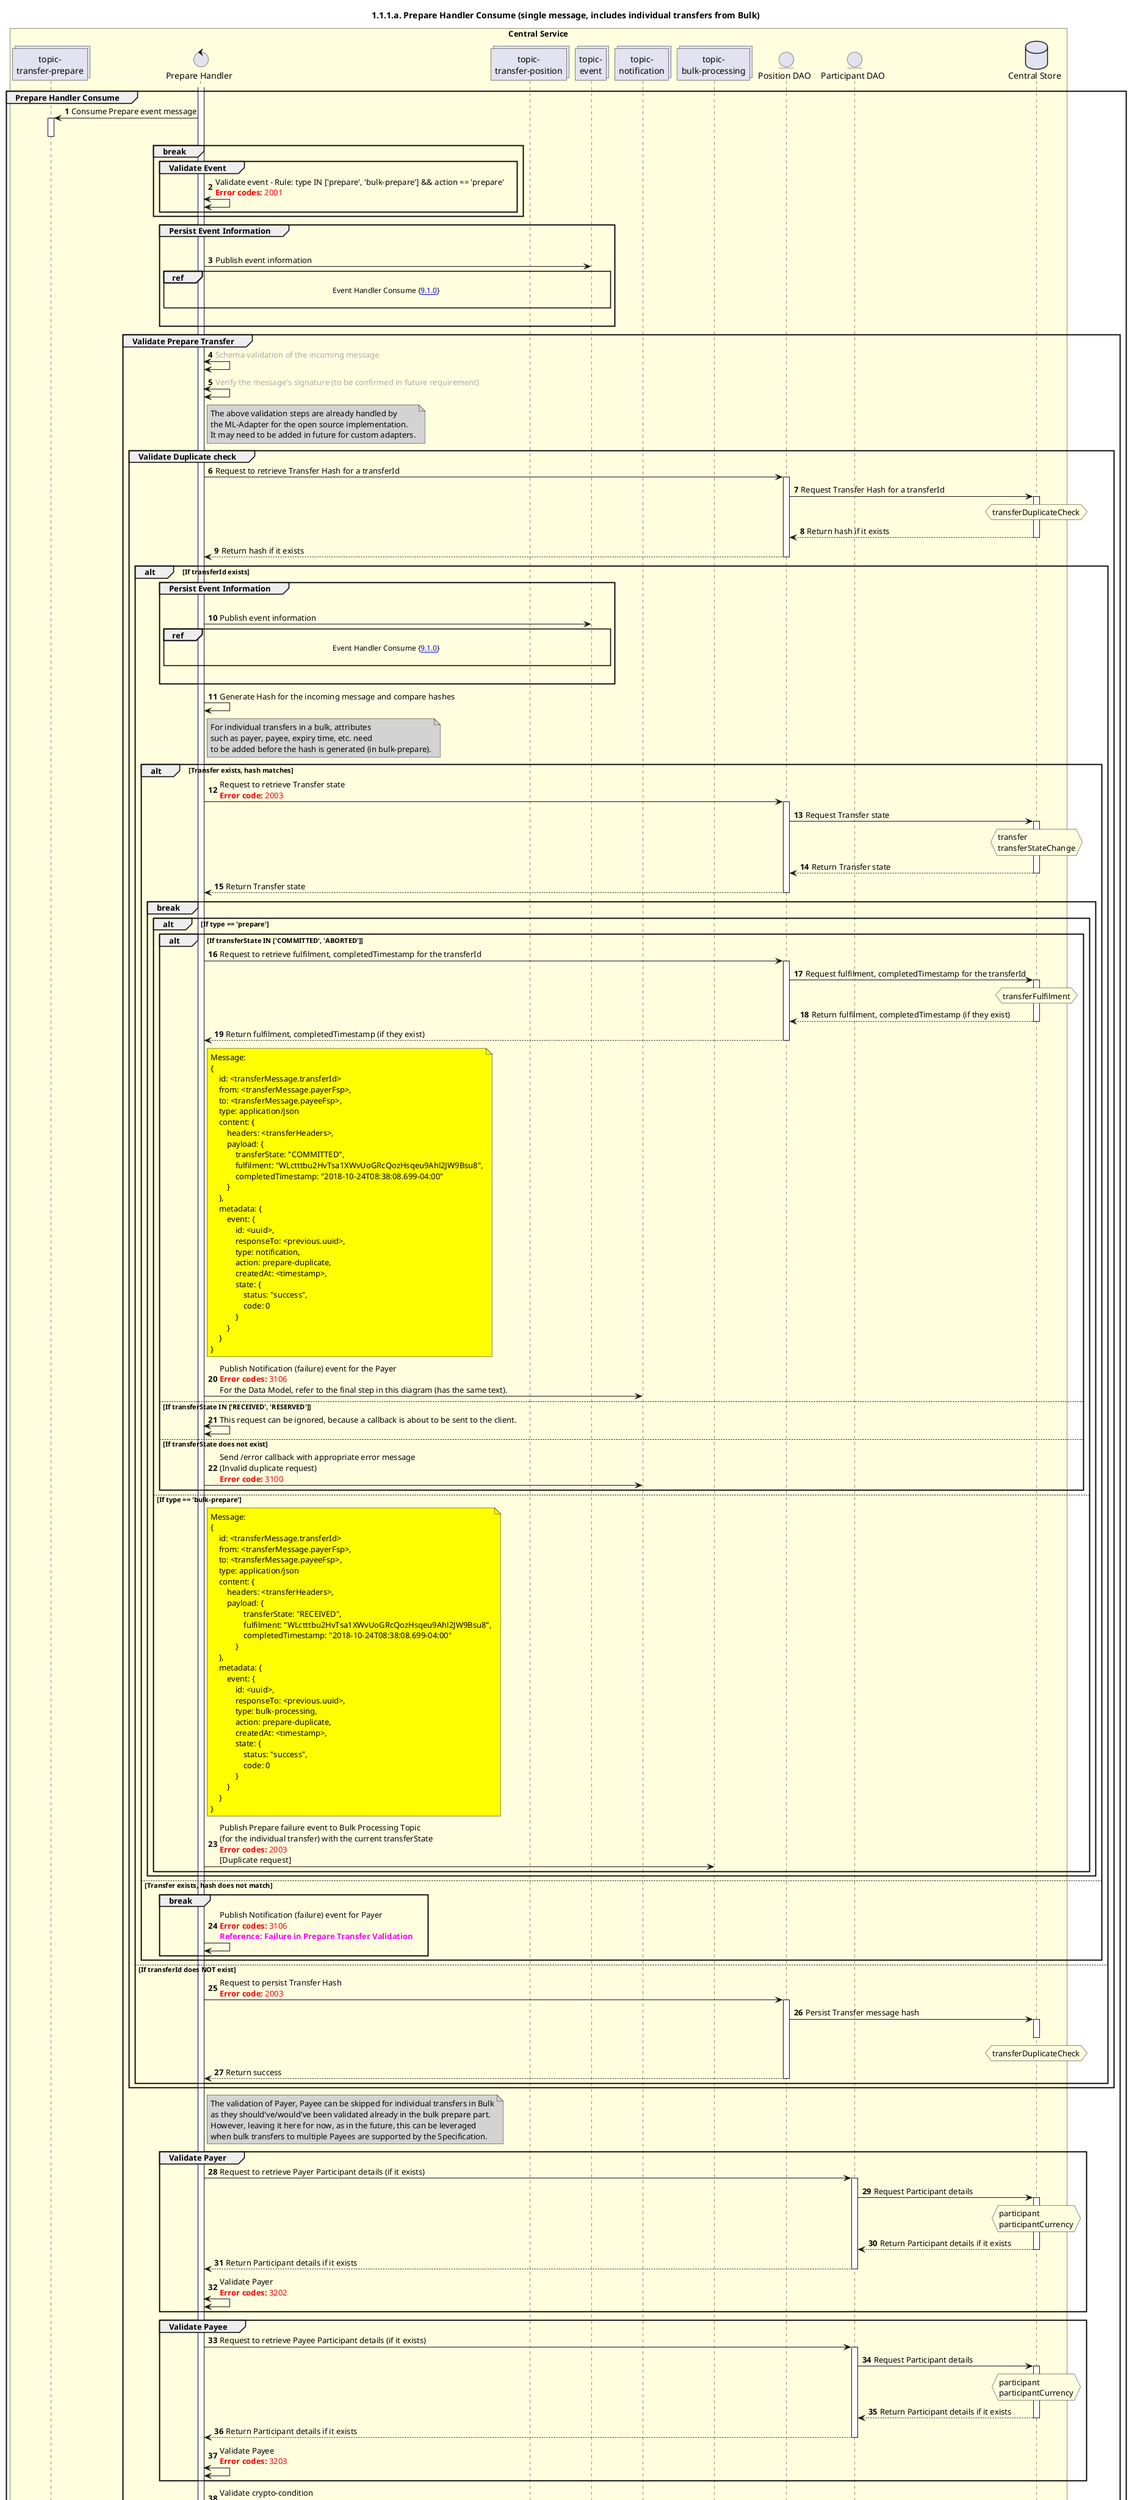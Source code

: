 /'*****
 License
 --------------
 Copyright © 2017 Bill & Melinda Gates Foundation
 The Mojaloop files are made available by the Bill & Melinda Gates Foundation under the Apache License, Version 2.0 (the "License") and you may not use these files except in compliance with the License. You may obtain a copy of the License at
 http://www.apache.org/licenses/LICENSE-2.0
 Unless required by applicable law or agreed to in writing, the Mojaloop files are distributed on an "AS IS" BASIS, WITHOUT WARRANTIES OR CONDITIONS OF ANY KIND, either express or implied. See the License for the specific language governing permissions and limitations under the License.
 Contributors
 --------------
 This is the official list of the Mojaloop project contributors for this file.
 Names of the original copyright holders (individuals or organizations)
 should be listed with a '*' in the first column. People who have
 contributed from an organization can be listed under the organization
 that actually holds the copyright for their contributions (see the
 Gates Foundation organization for an example). Those individuals should have
 their names indented and be marked with a '-'. Email address can be added
 optionally within square brackets <email>.
 * Gates Foundation
 - Name Surname <name.surname@gatesfoundation.com>

 * Georgi Georgiev <georgi.georgiev@modusbox.com>
 * Miguel de Barros <miguel.debarros@modusbox.com>
 * Rajiv Mothilal <rajiv.mothilal@modusbox.com>
 * Samuel Kummary <sam@modusbox.com>
 * Shashikant Hirugade <shashikant.hirugade@modusbox.com>
 --------------
 ******'/

@startuml
' declate title
title 1.1.1.a. Prepare Handler Consume (single message, includes individual transfers from Bulk)

autonumber

' Actor Keys:
'   boundary - APIs/Interfaces, etc
'   collections - Kafka Topics
'   control - Kafka Consumers
'   entity - Database Access Objects
'   database - Database Persistance Store

' declare actors
collections "topic-\ntransfer-prepare" as TOPIC_TRANSFER_PREPARE
control "Prepare Handler" as PREP_HANDLER
collections "topic-\ntransfer-position" as TOPIC_TRANSFER_POSITION
collections "topic-\nbulk-processing" as TOPIC_BULK_PROCESSING
collections "topic-\nevent" as TOPIC_EVENTS
collections "topic-\nnotification" as TOPIC_NOTIFICATIONS
entity "Position DAO" as POS_DAO
entity "Participant DAO" as PARTICIPANT_DAO
database "Central Store" as DB

box "Central Service" #LightYellow
    participant TOPIC_TRANSFER_PREPARE
    participant PREP_HANDLER
    participant TOPIC_TRANSFER_POSITION
    participant TOPIC_EVENTS
    participant TOPIC_NOTIFICATIONS
    participant TOPIC_BULK_PROCESSING
    participant POS_DAO
    participant PARTICIPANT_DAO
    participant DB
end box

' start flow
activate PREP_HANDLER
group Prepare Handler Consume
    TOPIC_TRANSFER_PREPARE <- PREP_HANDLER: Consume Prepare event message
    activate TOPIC_TRANSFER_PREPARE
    deactivate TOPIC_TRANSFER_PREPARE

    break
        group Validate Event
            PREP_HANDLER <-> PREP_HANDLER: Validate event - Rule: type IN ['prepare', 'bulk-prepare'] && action == 'prepare'\n<color #FF0000><b>Error codes:</b> 2001</color>
        end
    end

    group Persist Event Information
        |||
        PREP_HANDLER -> TOPIC_EVENTS: Publish event information
        ref over PREP_HANDLER, TOPIC_EVENTS :  Event Handler Consume {[[https://github.com/mojaloop/docs/blob/master/Diagrams/SequenceDiagrams/seq-event-9.1.0.svg 9.1.0]]} \n
        |||
    end

    group Validate Prepare Transfer 
        PREP_HANDLER <-> PREP_HANDLER: <color #AAA>Schema validation of the incoming message</color>
        PREP_HANDLER <-> PREP_HANDLER: <color #AAA>Verify the message's signature (to be confirmed in future requirement)</color>
        note right of PREP_HANDLER #lightgrey
            The above validation steps are already handled by
            the ML-Adapter for the open source implementation.
            It may need to be added in future for custom adapters.
        end note
        group Validate Duplicate check
            PREP_HANDLER -> POS_DAO: Request to retrieve Transfer Hash for a transferId
            activate POS_DAO
            POS_DAO -> DB: Request Transfer Hash for a transferId
            activate DB
            hnote over DB #lightyellow
                transferDuplicateCheck
            end note
            POS_DAO <-- DB: Return hash if it exists
            deactivate DB
            PREP_HANDLER <-- POS_DAO: Return hash if it exists
            deactivate POS_DAO

            alt If transferId exists
                group Persist Event Information
                    |||
                    PREP_HANDLER -> TOPIC_EVENTS: Publish event information
                    ref over PREP_HANDLER, TOPIC_EVENTS :  Event Handler Consume {[[https://github.com/mojaloop/docs/blob/master/Diagrams/SequenceDiagrams/seq-event-9.1.0.svg 9.1.0]]} \n
                    |||
                end
                PREP_HANDLER -> PREP_HANDLER: Generate Hash for the incoming message and compare hashes
                note right of PREP_HANDLER #lightgrey
                    For individual transfers in a bulk, attributes
                    such as payer, payee, expiry time, etc. need
                    to be added before the hash is generated (in bulk-prepare).
                end note

                alt Transfer exists, hash matches    
                    PREP_HANDLER -> POS_DAO: Request to retrieve Transfer state \n<color #FF0000><b>Error code:</b> 2003</color>
                    activate POS_DAO
                    POS_DAO -> DB: Request Transfer state
                    hnote over DB #lightyellow
                        transfer
                        transferStateChange
                    end note
                    activate DB
                    POS_DAO <-- DB: Return Transfer state
                    deactivate DB
                    POS_DAO --> PREP_HANDLER: Return Transfer state
                    deactivate POS_DAO
                    break
                        alt If type == 'prepare'
                            alt If transferState IN ['COMMITTED', 'ABORTED']
                                PREP_HANDLER -> POS_DAO: Request to retrieve fulfilment, completedTimestamp for the transferId
                                activate POS_DAO
                                POS_DAO -> DB: Request fulfilment, completedTimestamp for the transferId
                                activate DB
                                hnote over DB #lightyellow
                                    transferFulfilment
                                end note
                                POS_DAO <-- DB: Return fulfilment, completedTimestamp (if they exist)
                                deactivate DB
                                PREP_HANDLER <-- POS_DAO: Return fulfilment, completedTimestamp (if they exist)
                                deactivate POS_DAO
                                note right of PREP_HANDLER #yellow
                                    Message:
                                    {
                                        id: <transferMessage.transferId>
                                        from: <transferMessage.payerFsp>,
                                        to: <transferMessage.payeeFsp>,
                                        type: application/json
                                        content: {
                                            headers: <transferHeaders>,
                                            payload: {
                                                transferState: "COMMITTED",
                                                fulfilment: "WLctttbu2HvTsa1XWvUoGRcQozHsqeu9Ahl2JW9Bsu8",
                                                completedTimestamp: "2018-10-24T08:38:08.699-04:00"
                                            }
                                        },
                                        metadata: {
                                            event: {
                                                id: <uuid>,
                                                responseTo: <previous.uuid>,
                                                type: notification,
                                                action: prepare-duplicate,
                                                createdAt: <timestamp>,
                                                state: {
                                                    status: "success",
                                                    code: 0
                                                }
                                            }
                                        }
                                    }
                                end note                            
                                PREP_HANDLER -> TOPIC_NOTIFICATIONS: Publish Notification (failure) event for the Payer\n<color #FF0000><b>Error codes:</b> 3106</color> \nFor the Data Model, refer to the final step in this diagram (has the same text).
                            else If transferState IN ['RECEIVED', 'RESERVED']
                                PREP_HANDLER <-> PREP_HANDLER: This request can be ignored, because a callback is about to be sent to the client.
                            else If transferState does not exist
                                PREP_HANDLER -> TOPIC_NOTIFICATIONS: Send /error callback with appropriate error message\n(Invalid duplicate request)\n<color #FF0000><b>Error code:</b> 3100</color>
                            end
                        else If type == 'bulk-prepare'
                            note right of PREP_HANDLER #yellow
                                Message:
                                {
                                    id: <transferMessage.transferId>
                                    from: <transferMessage.payerFsp>,
                                    to: <transferMessage.payeeFsp>,
                                    type: application/json
                                    content: {
                                        headers: <transferHeaders>,
                                        payload: {
                                                transferState: "RECEIVED",
                                                fulfilment: "WLctttbu2HvTsa1XWvUoGRcQozHsqeu9Ahl2JW9Bsu8",
                                                completedTimestamp: "2018-10-24T08:38:08.699-04:00"
                                            }
                                    },
                                    metadata: {
                                        event: {
                                            id: <uuid>,
                                            responseTo: <previous.uuid>,
                                            type: bulk-processing,
                                            action: prepare-duplicate,
                                            createdAt: <timestamp>,
                                            state: {
                                                status: "success",
                                                code: 0
                                            }
                                        }
                                    }
                                }
                            end note
                            PREP_HANDLER -> TOPIC_BULK_PROCESSING: Publish Prepare failure event to Bulk Processing Topic\n(for the individual transfer) with the current transferState\n<color #FF0000><b>Error codes:</b> 2003</color>\n[Duplicate request]
                        end
                    end
                else Transfer exists, hash does not match
                    break
                        PREP_HANDLER -> PREP_HANDLER: Publish Notification (failure) event for Payer\n<color #FF0000><b>Error codes:</b> 3106</color>\n<color Magenta><b>Reference: Failure in Prepare Transfer Validation </b></color>
                    end
                end

            else If transferId does NOT exist
                PREP_HANDLER -> POS_DAO: Request to persist Transfer Hash \n<color #FF0000><b>Error code:</b> 2003</color>
                activate POS_DAO
                POS_DAO -> DB: Persist Transfer message hash
                activate DB
                deactivate DB
                hnote over DB #lightyellow
                    transferDuplicateCheck
                end note
                POS_DAO --> PREP_HANDLER: Return success
                deactivate POS_DAO
            end
            deactivate POS_DAO
            
        end
        note right of PREP_HANDLER #lightgrey
            The validation of Payer, Payee can be skipped for individual transfers in Bulk
            as they should've/would've been validated already in the bulk prepare part.
            However, leaving it here for now, as in the future, this can be leveraged
            when bulk transfers to multiple Payees are supported by the Specification.
        end note
        group Validate Payer
            PREP_HANDLER -> PARTICIPANT_DAO: Request to retrieve Payer Participant details (if it exists)
            activate PARTICIPANT_DAO
            PARTICIPANT_DAO -> DB: Request Participant details
            hnote over DB #lightyellow
                participant
                participantCurrency
            end note
            activate DB
            PARTICIPANT_DAO <-- DB: Return Participant details if it exists
            deactivate DB
            PARTICIPANT_DAO --> PREP_HANDLER: Return Participant details if it exists
            deactivate PARTICIPANT_DAO
            PREP_HANDLER <-> PREP_HANDLER: Validate Payer\n<color #FF0000><b>Error codes:</b> 3202</color>
        end
        group Validate Payee
            PREP_HANDLER -> PARTICIPANT_DAO: Request to retrieve Payee Participant details (if it exists)
            activate PARTICIPANT_DAO
            PARTICIPANT_DAO -> DB: Request Participant details
            hnote over DB #lightyellow
                participant
                participantCurrency
            end note
            activate DB
            PARTICIPANT_DAO <-- DB: Return Participant details if it exists
            deactivate DB
            PARTICIPANT_DAO --> PREP_HANDLER: Return Participant details if it exists
            deactivate PARTICIPANT_DAO
            PREP_HANDLER <-> PREP_HANDLER: Validate Payee\n<color #FF0000><b>Error codes:</b> 3203</color>
        end
        PREP_HANDLER <-> PREP_HANDLER: Validate crypto-condition\n<color #FF0000><b>Error codes:</b> 3100</color>
        
        alt Validate Prepare Transfer (success)
            group Persist Transfer State (with transferState='RECEIVED-PREPARE')
                PREP_HANDLER -> POS_DAO: Request to persist transfer\n<color #FF0000><b>Error codes:</b> 2003</color>
                activate POS_DAO
                POS_DAO -> DB: Persist transfer
                hnote over DB #lightyellow
                    transfer
                    transferParticipant
                    transferStateChange
                    transferExtension
                    ilpPacket
                end note
                activate DB
                deactivate DB
                POS_DAO --> PREP_HANDLER: Return success
                deactivate POS_DAO
            end
        else Validate Prepare Transfer (failure)
            group Persist Transfer State (with transferState='INVALID') (Introducing a new status INVALID to mark these entries)
                PREP_HANDLER -> POS_DAO: Request to persist transfer\n(when Payee/Payer/crypto-condition validation fails)\n<color #FF0000><b>Error codes:</b> 2003</color>
                activate POS_DAO
                POS_DAO -> DB: Persist transfer
                hnote over DB #lightyellow
                    transfer
                    transferParticipant
                    transferStateChange
                    transferExtension
                    transferError
                    ilpPacket
                end note
                activate DB
                deactivate DB
                POS_DAO --> PREP_HANDLER: Return success
                deactivate POS_DAO
            end
        end

    end
    alt Validate Prepare Transfer (success)
        PREP_HANDLER -> PREP_HANDLER: <color Magenta><b> Reference: Prepare -> Position Produce message </b></color>
    else Validate Prepare Transfer (failure)
        PREP_HANDLER -> PREP_HANDLER: <color Magenta><b> Reference: Failure in Prepare Transfer Validation </b></color>
    end
end

group Reference: Prepare -> Position Produce message
    alt If type == 'bulk-prepare'
        note right of PREP_HANDLER #yellow
        Message:
            {
                id: <transferMessage.transferId>
                from: <transferMessage.payerFsp>,
                to: <transferMessage.payeeFsp>,
                type: application/json
                content: {
                    headers: <transferHeaders>,
                    payload: <transferMessage>
                },
                metadata: {
                    event: {
                        id: <uuid>,
                        responseTo: <previous.uuid>,
                        type: bulk-position,
                        action: prepare,
                        createdAt: <timestamp>,
                        state: {
                            status: "success",
                            code: 0
                        }
                    }
                }
            }
        end note
        PREP_HANDLER -> TOPIC_TRANSFER_POSITION: Route & Publish Position event for Payer\n<color #FF0000><b>Error codes:</b> 2003</color>
    else If type == 'prepare'
        note right of PREP_HANDLER #yellow
        Message:
            {
                id: <transferMessage.transferId>
                from: <transferMessage.payerFsp>,
                to: <transferMessage.payeeFsp>,
                type: application/json
                content: {
                    headers: <transferHeaders>,
                    payload: <transferMessage>
                },
                metadata: {
                    event: {
                        id: <uuid>,
                        responseTo: <previous.uuid>,
                        type: position,
                        action: prepare,
                        createdAt: <timestamp>,
                        state: {
                            status: "success",
                            code: 0
                        }
                    }
                }
            }
        end note
        PREP_HANDLER -> TOPIC_TRANSFER_POSITION: Route & Publish Position event for Payer\n<color #FF0000><b>Error codes:</b> 2003</color>
    end
    
end

group Reference: Failure in Prepare Transfer Validation
    alt If type == 'bulk-prepare'
        note right of PREP_HANDLER #yellow
        Message:
            {
                id: <transferMessage.transferId>
                from: <ledgerName>,
                to: <transferMessage.payerFsp>,
                type: application/json
                content: {
                    headers: <transferHeaders>,
                    payload: {
                        "errorInformation": {
                            "errorCode": <possible codes: [2003, 3100, 3105, 3106, 3202, 3203, 3300, 3301]>
                            "errorDescription": "<refer to section 35.1.3 for description>",
                            "extensionList": <transferMessage.extensionList>
                    }
                },
                metadata: {
                    event: {
                        id: <uuid>,
                        responseTo: <previous.uuid>,
                        type: bulk-processing,
                        action: prepare,
                        createdAt: <timestamp>,
                        state: {
                            status: 'error',
                            code: <errorInformation.errorCode>
                            description: <errorInformation.errorDescription>
                        }
                    }
                }
            }
        end note
        PREP_HANDLER -> TOPIC_BULK_PROCESSING: Publish Prepare failure event to Bulk Processing Topic (for Payer) \n<color #FF0000><b>Error codes:</b> 2003</color>
    else If type == 'prepare'
        note right of PREP_HANDLER #yellow
        Message:
            {
                id: <transferMessage.transferId>
                from: <ledgerName>,
                to: <transferMessage.payerFsp>,
                type: application/json
                content: {
                    headers: <transferHeaders>,
                    payload: {
                        "errorInformation": {
                            "errorCode": <possible codes: [2003, 3100, 3105, 3106, 3202, 3203, 3300, 3301]>
                            "errorDescription": "<refer to section 35.1.3 for description>",
                            "extensionList": <transferMessage.extensionList>
                    }
                },
                metadata: {
                    event: {
                        id: <uuid>,
                        responseTo: <previous.uuid>,
                        type: notification,
                        action: prepare,
                        createdAt: <timestamp>,
                        state: {
                            status: 'error',
                            code: <errorInformation.errorCode>
                            description: <errorInformation.errorDescription>
                        }
                    }
                }
            }
        end note
        PREP_HANDLER -> TOPIC_NOTIFICATIONS: Publish Notification (failure) event for Payer\n<color #FF0000><b>Error codes:</b> 2003</color>
    end
    
end

deactivate PREP_HANDLER
@enduml

